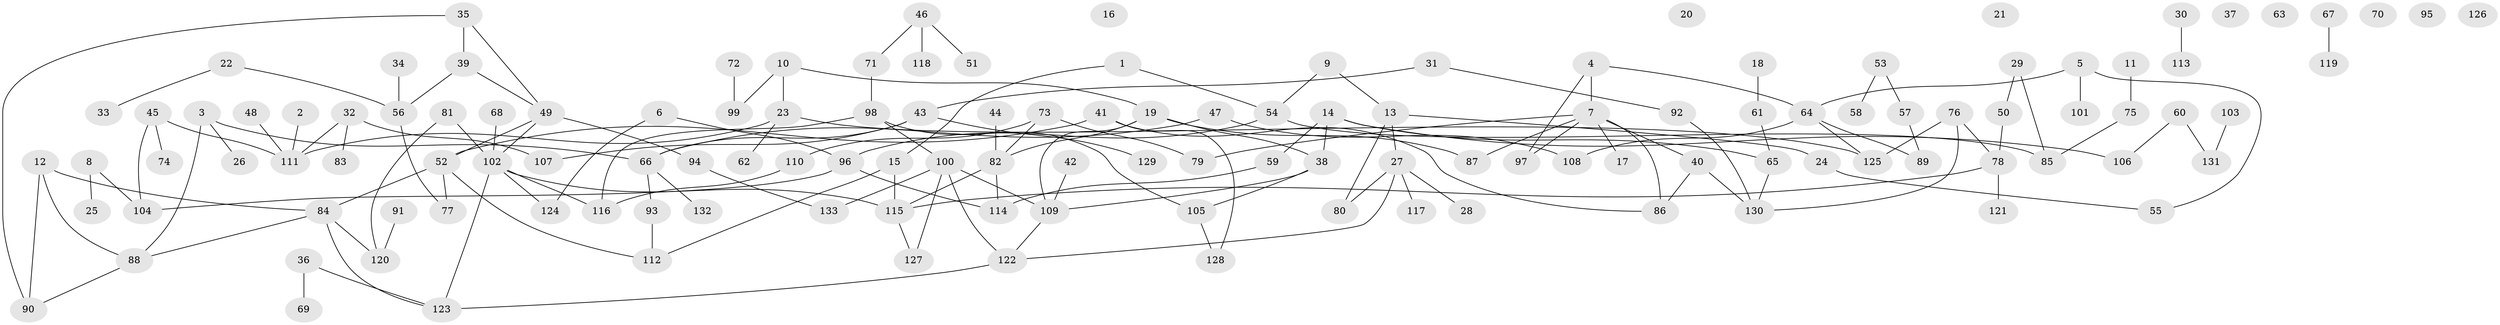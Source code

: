 // coarse degree distribution, {5: 0.07547169811320754, 0: 0.18867924528301888, 1: 0.2641509433962264, 4: 0.09433962264150944, 2: 0.20754716981132076, 7: 0.03773584905660377, 3: 0.07547169811320754, 6: 0.018867924528301886, 10: 0.018867924528301886, 8: 0.018867924528301886}
// Generated by graph-tools (version 1.1) at 2025/44/03/04/25 21:44:00]
// undirected, 133 vertices, 159 edges
graph export_dot {
graph [start="1"]
  node [color=gray90,style=filled];
  1;
  2;
  3;
  4;
  5;
  6;
  7;
  8;
  9;
  10;
  11;
  12;
  13;
  14;
  15;
  16;
  17;
  18;
  19;
  20;
  21;
  22;
  23;
  24;
  25;
  26;
  27;
  28;
  29;
  30;
  31;
  32;
  33;
  34;
  35;
  36;
  37;
  38;
  39;
  40;
  41;
  42;
  43;
  44;
  45;
  46;
  47;
  48;
  49;
  50;
  51;
  52;
  53;
  54;
  55;
  56;
  57;
  58;
  59;
  60;
  61;
  62;
  63;
  64;
  65;
  66;
  67;
  68;
  69;
  70;
  71;
  72;
  73;
  74;
  75;
  76;
  77;
  78;
  79;
  80;
  81;
  82;
  83;
  84;
  85;
  86;
  87;
  88;
  89;
  90;
  91;
  92;
  93;
  94;
  95;
  96;
  97;
  98;
  99;
  100;
  101;
  102;
  103;
  104;
  105;
  106;
  107;
  108;
  109;
  110;
  111;
  112;
  113;
  114;
  115;
  116;
  117;
  118;
  119;
  120;
  121;
  122;
  123;
  124;
  125;
  126;
  127;
  128;
  129;
  130;
  131;
  132;
  133;
  1 -- 15;
  1 -- 54;
  2 -- 111;
  3 -- 26;
  3 -- 66;
  3 -- 88;
  4 -- 7;
  4 -- 64;
  4 -- 97;
  5 -- 55;
  5 -- 64;
  5 -- 101;
  6 -- 96;
  6 -- 124;
  7 -- 17;
  7 -- 40;
  7 -- 79;
  7 -- 86;
  7 -- 87;
  7 -- 97;
  8 -- 25;
  8 -- 104;
  9 -- 13;
  9 -- 54;
  10 -- 19;
  10 -- 23;
  10 -- 99;
  11 -- 75;
  12 -- 84;
  12 -- 88;
  12 -- 90;
  13 -- 24;
  13 -- 27;
  13 -- 80;
  14 -- 38;
  14 -- 59;
  14 -- 65;
  14 -- 106;
  15 -- 112;
  15 -- 115;
  18 -- 61;
  19 -- 38;
  19 -- 82;
  19 -- 87;
  19 -- 109;
  22 -- 33;
  22 -- 56;
  23 -- 62;
  23 -- 111;
  23 -- 125;
  24 -- 55;
  27 -- 28;
  27 -- 80;
  27 -- 117;
  27 -- 122;
  29 -- 50;
  29 -- 85;
  30 -- 113;
  31 -- 43;
  31 -- 92;
  32 -- 83;
  32 -- 107;
  32 -- 111;
  34 -- 56;
  35 -- 39;
  35 -- 49;
  35 -- 90;
  36 -- 69;
  36 -- 123;
  38 -- 105;
  38 -- 109;
  39 -- 49;
  39 -- 56;
  40 -- 86;
  40 -- 130;
  41 -- 52;
  41 -- 86;
  41 -- 128;
  42 -- 109;
  43 -- 66;
  43 -- 107;
  43 -- 129;
  44 -- 82;
  45 -- 74;
  45 -- 104;
  45 -- 111;
  46 -- 51;
  46 -- 71;
  46 -- 118;
  47 -- 66;
  47 -- 108;
  48 -- 111;
  49 -- 52;
  49 -- 94;
  49 -- 102;
  50 -- 78;
  52 -- 77;
  52 -- 84;
  52 -- 112;
  53 -- 57;
  53 -- 58;
  54 -- 85;
  54 -- 96;
  56 -- 77;
  57 -- 89;
  59 -- 114;
  60 -- 106;
  60 -- 131;
  61 -- 65;
  64 -- 89;
  64 -- 108;
  64 -- 125;
  65 -- 130;
  66 -- 93;
  66 -- 132;
  67 -- 119;
  68 -- 102;
  71 -- 98;
  72 -- 99;
  73 -- 79;
  73 -- 82;
  73 -- 110;
  75 -- 85;
  76 -- 78;
  76 -- 125;
  76 -- 130;
  78 -- 115;
  78 -- 121;
  81 -- 102;
  81 -- 120;
  82 -- 114;
  82 -- 115;
  84 -- 88;
  84 -- 120;
  84 -- 123;
  88 -- 90;
  91 -- 120;
  92 -- 130;
  93 -- 112;
  94 -- 133;
  96 -- 104;
  96 -- 114;
  98 -- 100;
  98 -- 105;
  98 -- 116;
  100 -- 109;
  100 -- 122;
  100 -- 127;
  100 -- 133;
  102 -- 115;
  102 -- 116;
  102 -- 123;
  102 -- 124;
  103 -- 131;
  105 -- 128;
  109 -- 122;
  110 -- 116;
  115 -- 127;
  122 -- 123;
}
